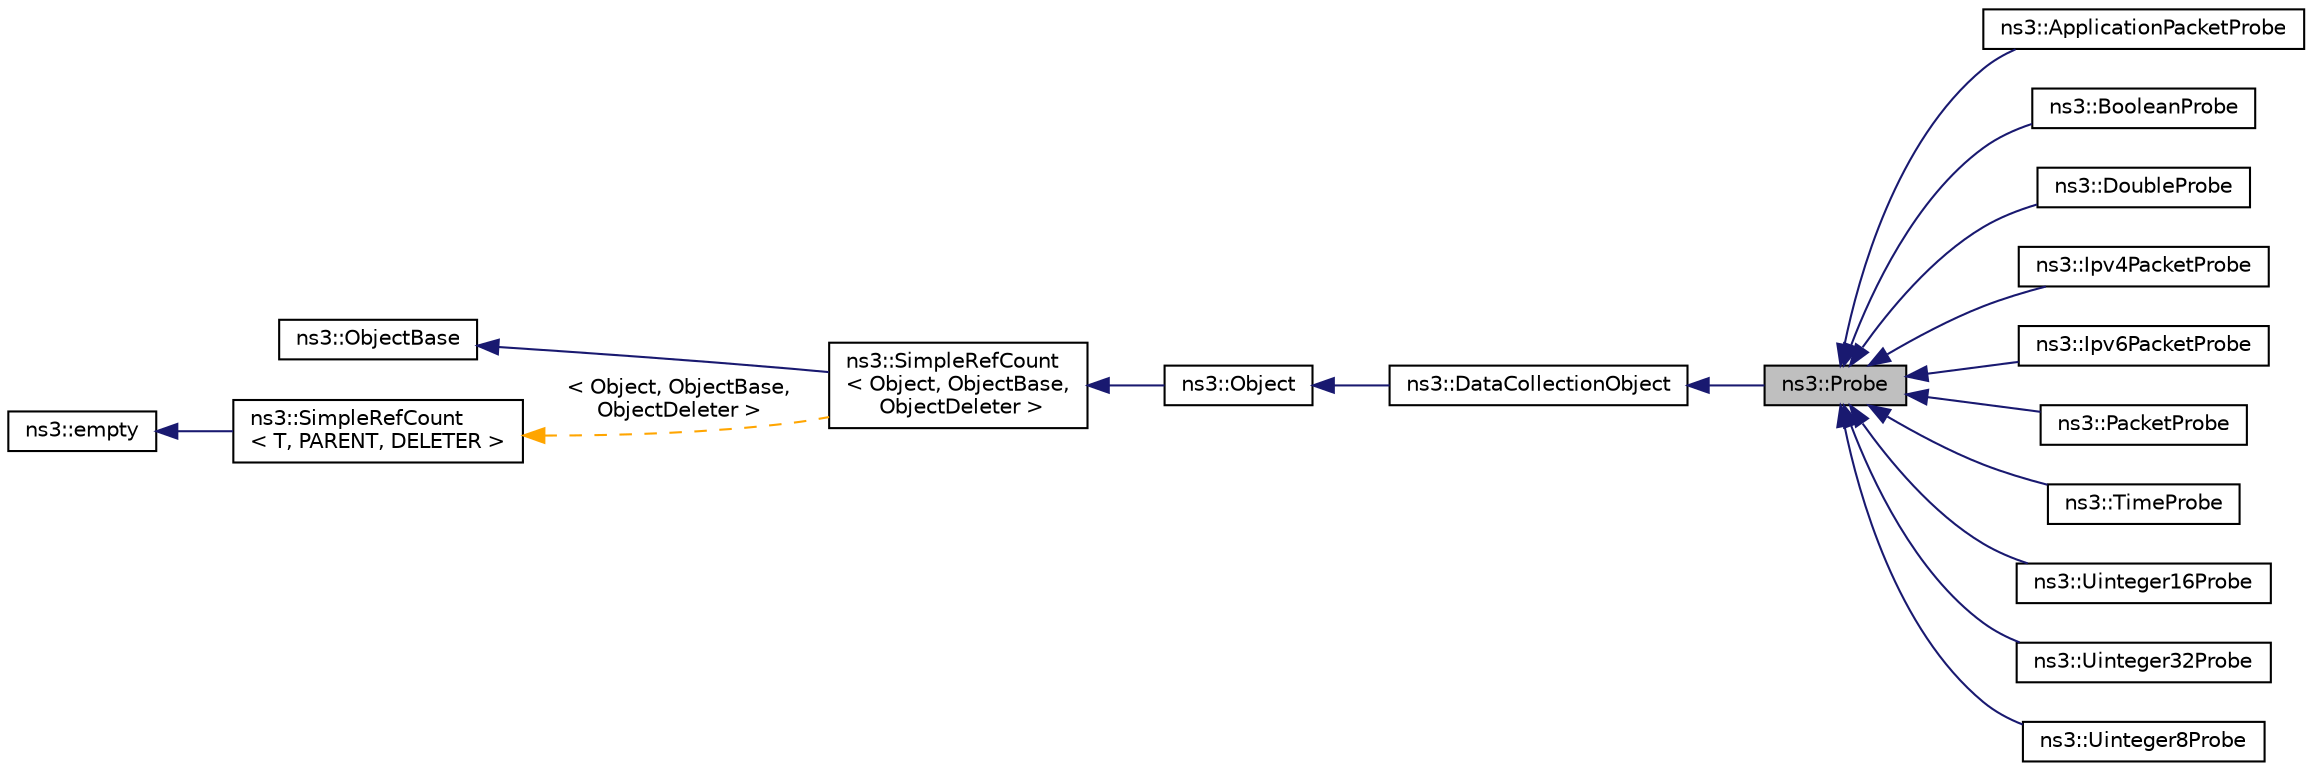 digraph "ns3::Probe"
{
 // LATEX_PDF_SIZE
  edge [fontname="Helvetica",fontsize="10",labelfontname="Helvetica",labelfontsize="10"];
  node [fontname="Helvetica",fontsize="10",shape=record];
  rankdir="LR";
  Node1 [label="ns3::Probe",height=0.2,width=0.4,color="black", fillcolor="grey75", style="filled", fontcolor="black",tooltip="Base class for probes."];
  Node2 -> Node1 [dir="back",color="midnightblue",fontsize="10",style="solid",fontname="Helvetica"];
  Node2 [label="ns3::DataCollectionObject",height=0.2,width=0.4,color="black", fillcolor="white", style="filled",URL="$classns3_1_1_data_collection_object.html",tooltip="Base class for data collection framework objects."];
  Node3 -> Node2 [dir="back",color="midnightblue",fontsize="10",style="solid",fontname="Helvetica"];
  Node3 [label="ns3::Object",height=0.2,width=0.4,color="black", fillcolor="white", style="filled",URL="$classns3_1_1_object.html",tooltip="A base class which provides memory management and object aggregation."];
  Node4 -> Node3 [dir="back",color="midnightblue",fontsize="10",style="solid",fontname="Helvetica"];
  Node4 [label="ns3::SimpleRefCount\l\< Object, ObjectBase,\l ObjectDeleter \>",height=0.2,width=0.4,color="black", fillcolor="white", style="filled",URL="$classns3_1_1_simple_ref_count.html",tooltip=" "];
  Node5 -> Node4 [dir="back",color="midnightblue",fontsize="10",style="solid",fontname="Helvetica"];
  Node5 [label="ns3::ObjectBase",height=0.2,width=0.4,color="black", fillcolor="white", style="filled",URL="$classns3_1_1_object_base.html",tooltip="Anchor the ns-3 type and attribute system."];
  Node6 -> Node4 [dir="back",color="orange",fontsize="10",style="dashed",label=" \< Object, ObjectBase,\l ObjectDeleter \>" ,fontname="Helvetica"];
  Node6 [label="ns3::SimpleRefCount\l\< T, PARENT, DELETER \>",height=0.2,width=0.4,color="black", fillcolor="white", style="filled",URL="$classns3_1_1_simple_ref_count.html",tooltip="A template-based reference counting class."];
  Node7 -> Node6 [dir="back",color="midnightblue",fontsize="10",style="solid",fontname="Helvetica"];
  Node7 [label="ns3::empty",height=0.2,width=0.4,color="black", fillcolor="white", style="filled",URL="$classns3_1_1empty.html",tooltip="make Callback use a separate empty type"];
  Node1 -> Node8 [dir="back",color="midnightblue",fontsize="10",style="solid",fontname="Helvetica"];
  Node8 [label="ns3::ApplicationPacketProbe",height=0.2,width=0.4,color="black", fillcolor="white", style="filled",URL="$classns3_1_1_application_packet_probe.html",tooltip="Probe to translate from a TraceSource to two more easily parsed TraceSources."];
  Node1 -> Node9 [dir="back",color="midnightblue",fontsize="10",style="solid",fontname="Helvetica"];
  Node9 [label="ns3::BooleanProbe",height=0.2,width=0.4,color="black", fillcolor="white", style="filled",URL="$classns3_1_1_boolean_probe.html",tooltip="This class is designed to probe an underlying ns3 TraceSource exporting a bool."];
  Node1 -> Node10 [dir="back",color="midnightblue",fontsize="10",style="solid",fontname="Helvetica"];
  Node10 [label="ns3::DoubleProbe",height=0.2,width=0.4,color="black", fillcolor="white", style="filled",URL="$classns3_1_1_double_probe.html",tooltip="This class is designed to probe an underlying ns3 TraceSource exporting a double."];
  Node1 -> Node11 [dir="back",color="midnightblue",fontsize="10",style="solid",fontname="Helvetica"];
  Node11 [label="ns3::Ipv4PacketProbe",height=0.2,width=0.4,color="black", fillcolor="white", style="filled",URL="$classns3_1_1_ipv4_packet_probe.html",tooltip="This class is designed to probe an underlying ns3 TraceSource exporting a packet, an IPv4 object,..."];
  Node1 -> Node12 [dir="back",color="midnightblue",fontsize="10",style="solid",fontname="Helvetica"];
  Node12 [label="ns3::Ipv6PacketProbe",height=0.2,width=0.4,color="black", fillcolor="white", style="filled",URL="$classns3_1_1_ipv6_packet_probe.html",tooltip="This class is designed to probe an underlying ns3 TraceSource exporting a packet, an IPv6 object,..."];
  Node1 -> Node13 [dir="back",color="midnightblue",fontsize="10",style="solid",fontname="Helvetica"];
  Node13 [label="ns3::PacketProbe",height=0.2,width=0.4,color="black", fillcolor="white", style="filled",URL="$classns3_1_1_packet_probe.html",tooltip="This class is designed to probe an underlying ns3 TraceSource exporting a packet."];
  Node1 -> Node14 [dir="back",color="midnightblue",fontsize="10",style="solid",fontname="Helvetica"];
  Node14 [label="ns3::TimeProbe",height=0.2,width=0.4,color="black", fillcolor="white", style="filled",URL="$classns3_1_1_time_probe.html",tooltip="This class is designed to probe an underlying ns3 TraceSource exporting an ns3::Time."];
  Node1 -> Node15 [dir="back",color="midnightblue",fontsize="10",style="solid",fontname="Helvetica"];
  Node15 [label="ns3::Uinteger16Probe",height=0.2,width=0.4,color="black", fillcolor="white", style="filled",URL="$classns3_1_1_uinteger16_probe.html",tooltip="This class is designed to probe an underlying ns3 TraceSource exporting an uint16_t."];
  Node1 -> Node16 [dir="back",color="midnightblue",fontsize="10",style="solid",fontname="Helvetica"];
  Node16 [label="ns3::Uinteger32Probe",height=0.2,width=0.4,color="black", fillcolor="white", style="filled",URL="$classns3_1_1_uinteger32_probe.html",tooltip="This class is designed to probe an underlying ns3 TraceSource exporting an uint32_t."];
  Node1 -> Node17 [dir="back",color="midnightblue",fontsize="10",style="solid",fontname="Helvetica"];
  Node17 [label="ns3::Uinteger8Probe",height=0.2,width=0.4,color="black", fillcolor="white", style="filled",URL="$classns3_1_1_uinteger8_probe.html",tooltip="This class is designed to probe an underlying ns3 TraceSource exporting an uint8_t."];
}
